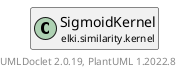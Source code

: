 @startuml
    remove .*\.(Instance|Par|Parameterizer|Factory)$
    set namespaceSeparator none
    hide empty fields
    hide empty methods

    class "<size:14>SigmoidKernel.Par\n<size:10>elki.similarity.kernel" as elki.similarity.kernel.SigmoidKernel.Par [[SigmoidKernel.Par.html]] {
        {static} +C_ID: OptionID
        {static} +THETA_ID: OptionID
        #c: double
        #theta: double
        +configure(Parameterization): void
        +make(): SigmoidKernel
    }

    interface "<size:14>Parameterizer\n<size:10>elki.utilities.optionhandling" as elki.utilities.optionhandling.Parameterizer [[../../utilities/optionhandling/Parameterizer.html]] {
        {abstract} +make(): Object
    }
    class "<size:14>SigmoidKernel\n<size:10>elki.similarity.kernel" as elki.similarity.kernel.SigmoidKernel [[SigmoidKernel.html]]

    elki.utilities.optionhandling.Parameterizer <|.. elki.similarity.kernel.SigmoidKernel.Par
    elki.similarity.kernel.SigmoidKernel +-- elki.similarity.kernel.SigmoidKernel.Par

    center footer UMLDoclet 2.0.19, PlantUML 1.2022.8
@enduml

